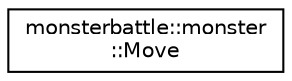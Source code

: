 digraph "Graphical Class Hierarchy"
{
  edge [fontname="Helvetica",fontsize="10",labelfontname="Helvetica",labelfontsize="10"];
  node [fontname="Helvetica",fontsize="10",shape=record];
  rankdir="LR";
  Node0 [label="monsterbattle::monster\l::Move",height=0.2,width=0.4,color="black", fillcolor="white", style="filled",URL="$classmonsterbattle_1_1monster_1_1Move.html"];
}
